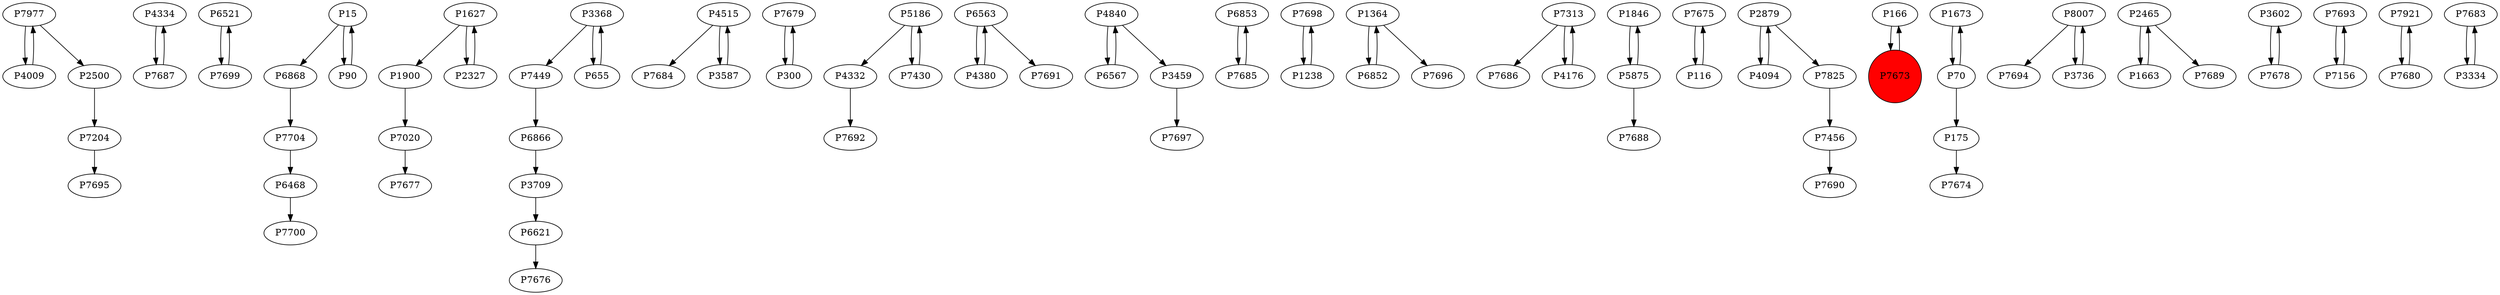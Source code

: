 digraph {
	P7977 -> P4009
	P4009 -> P7977
	P4334 -> P7687
	P7204 -> P7695
	P6521 -> P7699
	P15 -> P6868
	P7020 -> P7677
	P6866 -> P3709
	P4515 -> P7684
	P7679 -> P300
	P5186 -> P4332
	P6563 -> P4380
	P4840 -> P6567
	P6853 -> P7685
	P7698 -> P1238
	P7449 -> P6866
	P1238 -> P7698
	P6468 -> P7700
	P1364 -> P6852
	P6567 -> P4840
	P7313 -> P7686
	P1846 -> P5875
	P7675 -> P116
	P7456 -> P7690
	P166 -> P7673
	P1627 -> P1900
	P7699 -> P6521
	P7977 -> P2500
	P2500 -> P7204
	P4094 -> P2879
	P5875 -> P1846
	P7687 -> P4334
	P15 -> P90
	P1673 -> P70
	P7430 -> P5186
	P70 -> P175
	P7313 -> P4176
	P8007 -> P7694
	P5875 -> P7688
	P2465 -> P1663
	P3602 -> P7678
	P7693 -> P7156
	P6852 -> P1364
	P116 -> P7675
	P4332 -> P7692
	P1627 -> P2327
	P2327 -> P1627
	P3368 -> P7449
	P7685 -> P6853
	P7704 -> P6468
	P90 -> P15
	P6868 -> P7704
	P5186 -> P7430
	P7921 -> P7680
	P655 -> P3368
	P6621 -> P7676
	P3709 -> P6621
	P2879 -> P4094
	P7825 -> P7456
	P4515 -> P3587
	P4176 -> P7313
	P300 -> P7679
	P7680 -> P7921
	P1364 -> P7696
	P1900 -> P7020
	P8007 -> P3736
	P6563 -> P7691
	P2879 -> P7825
	P4840 -> P3459
	P3736 -> P8007
	P1663 -> P2465
	P3459 -> P7697
	P4380 -> P6563
	P7673 -> P166
	P3368 -> P655
	P7683 -> P3334
	P7678 -> P3602
	P3334 -> P7683
	P2465 -> P7689
	P7156 -> P7693
	P70 -> P1673
	P3587 -> P4515
	P175 -> P7674
	P7673 [shape=circle]
	P7673 [style=filled]
	P7673 [fillcolor=red]
}